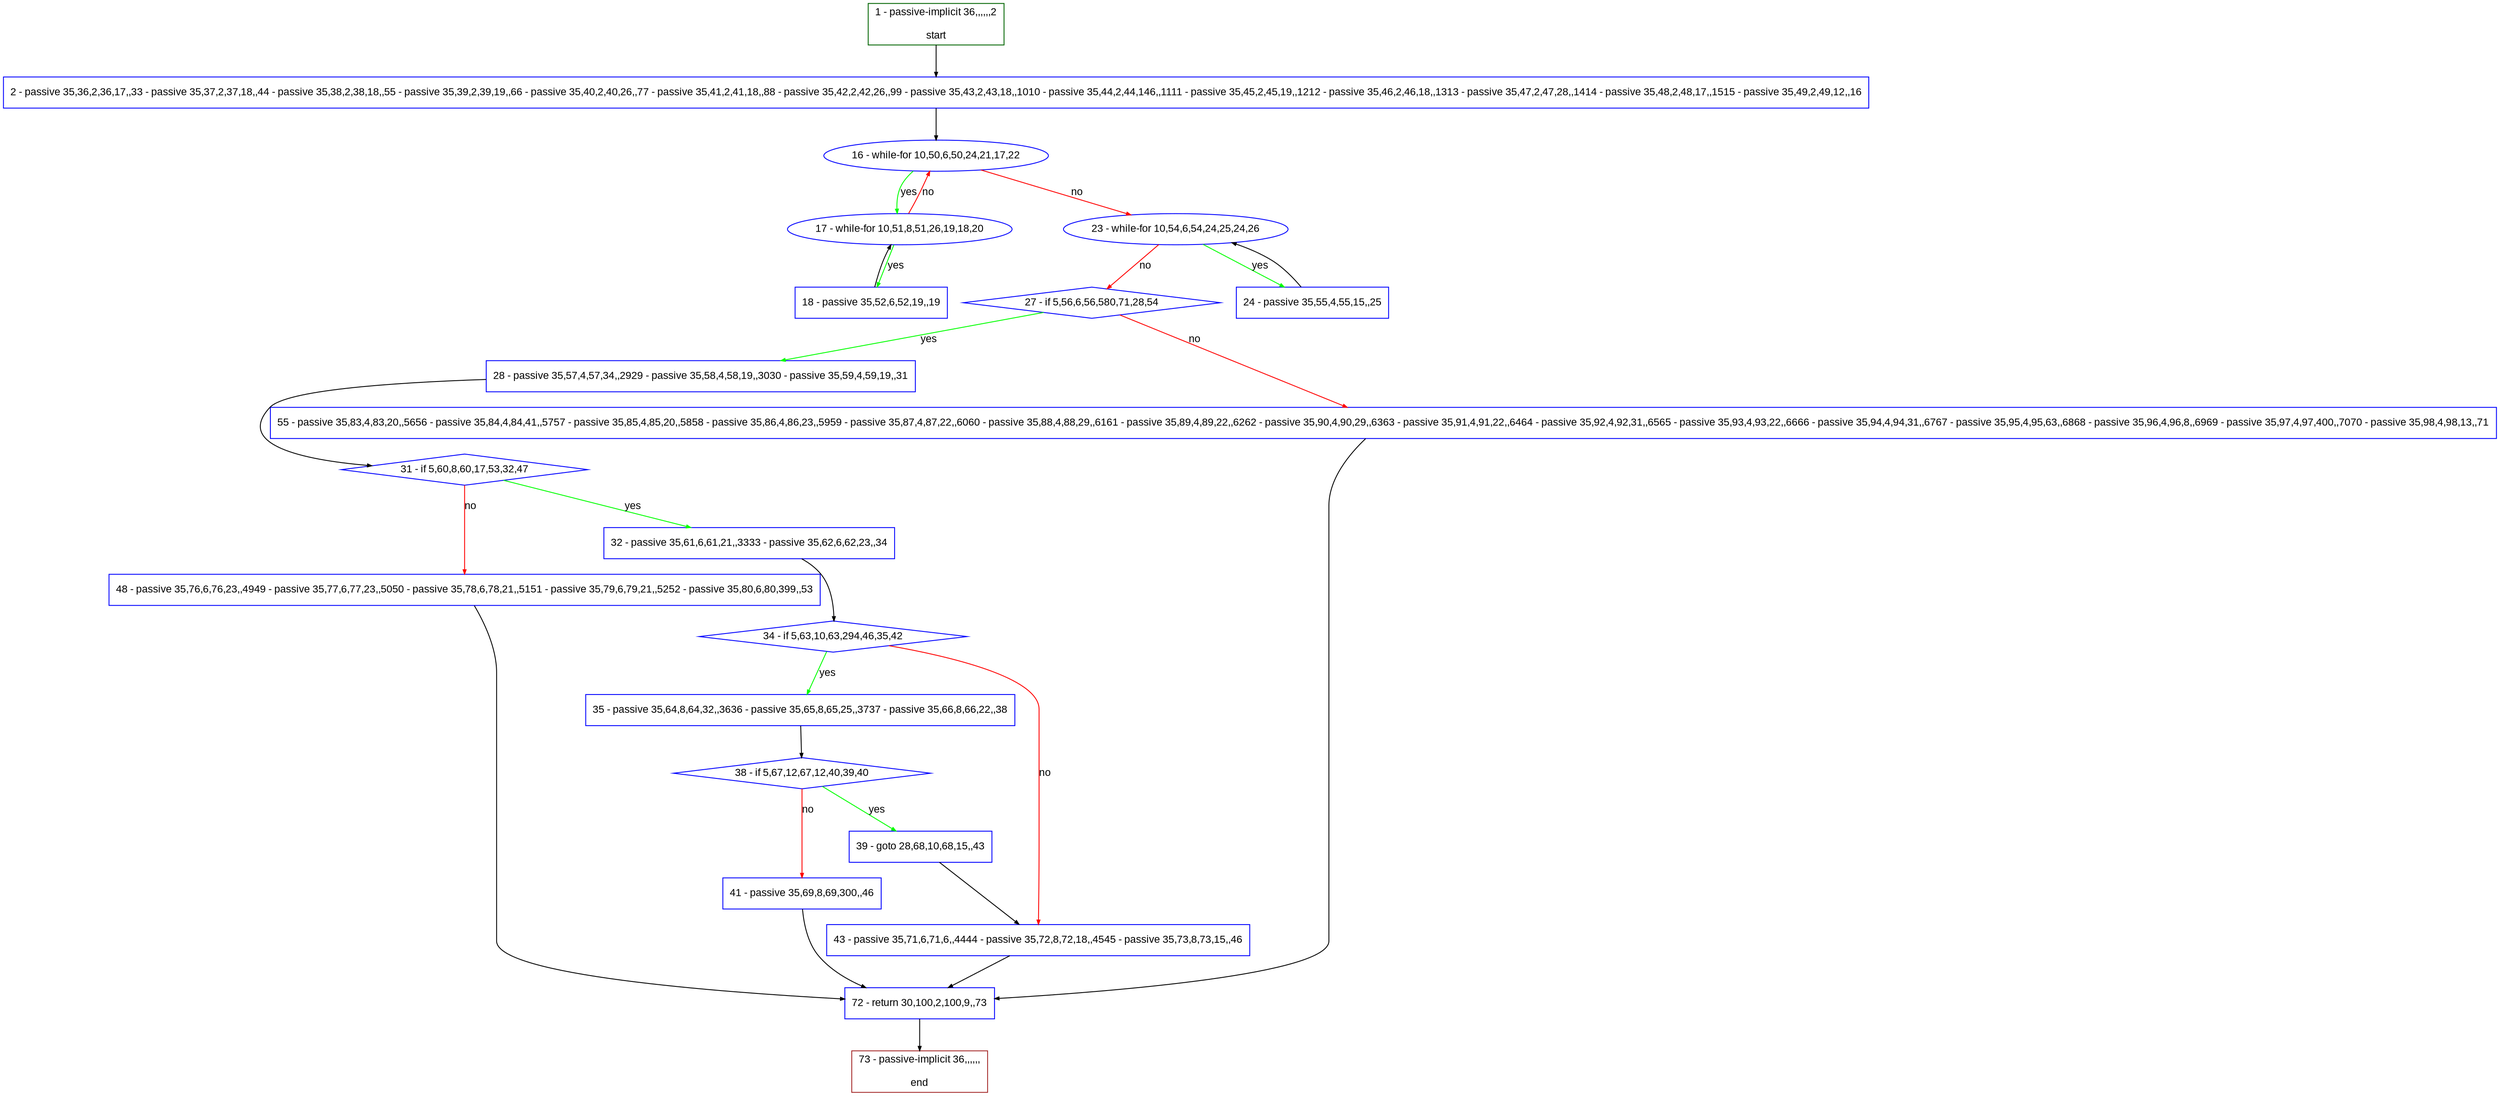 digraph "" {
  graph [pack="true", label="", fontsize="12", packmode="clust", fontname="Arial", fillcolor="#FFFFCC", bgcolor="white", style="rounded,filled", compound="true"];
  node [node_initialized="no", label="", color="grey", fontsize="12", fillcolor="white", fontname="Arial", style="filled", shape="rectangle", compound="true", fixedsize="false"];
  edge [fontcolor="black", arrowhead="normal", arrowtail="none", arrowsize="0.5", ltail="", label="", color="black", fontsize="12", lhead="", fontname="Arial", dir="forward", compound="true"];
  __N1 [label="2 - passive 35,36,2,36,17,,33 - passive 35,37,2,37,18,,44 - passive 35,38,2,38,18,,55 - passive 35,39,2,39,19,,66 - passive 35,40,2,40,26,,77 - passive 35,41,2,41,18,,88 - passive 35,42,2,42,26,,99 - passive 35,43,2,43,18,,1010 - passive 35,44,2,44,146,,1111 - passive 35,45,2,45,19,,1212 - passive 35,46,2,46,18,,1313 - passive 35,47,2,47,28,,1414 - passive 35,48,2,48,17,,1515 - passive 35,49,2,49,12,,16", color="#0000ff", fillcolor="#ffffff", style="filled", shape="box"];
  __N2 [label="1 - passive-implicit 36,,,,,,2\n\nstart", color="#006400", fillcolor="#ffffff", style="filled", shape="box"];
  __N3 [label="16 - while-for 10,50,6,50,24,21,17,22", color="#0000ff", fillcolor="#ffffff", style="filled", shape="oval"];
  __N4 [label="17 - while-for 10,51,8,51,26,19,18,20", color="#0000ff", fillcolor="#ffffff", style="filled", shape="oval"];
  __N5 [label="23 - while-for 10,54,6,54,24,25,24,26", color="#0000ff", fillcolor="#ffffff", style="filled", shape="oval"];
  __N6 [label="18 - passive 35,52,6,52,19,,19", color="#0000ff", fillcolor="#ffffff", style="filled", shape="box"];
  __N7 [label="24 - passive 35,55,4,55,15,,25", color="#0000ff", fillcolor="#ffffff", style="filled", shape="box"];
  __N8 [label="27 - if 5,56,6,56,580,71,28,54", color="#0000ff", fillcolor="#ffffff", style="filled", shape="diamond"];
  __N9 [label="28 - passive 35,57,4,57,34,,2929 - passive 35,58,4,58,19,,3030 - passive 35,59,4,59,19,,31", color="#0000ff", fillcolor="#ffffff", style="filled", shape="box"];
  __N10 [label="55 - passive 35,83,4,83,20,,5656 - passive 35,84,4,84,41,,5757 - passive 35,85,4,85,20,,5858 - passive 35,86,4,86,23,,5959 - passive 35,87,4,87,22,,6060 - passive 35,88,4,88,29,,6161 - passive 35,89,4,89,22,,6262 - passive 35,90,4,90,29,,6363 - passive 35,91,4,91,22,,6464 - passive 35,92,4,92,31,,6565 - passive 35,93,4,93,22,,6666 - passive 35,94,4,94,31,,6767 - passive 35,95,4,95,63,,6868 - passive 35,96,4,96,8,,6969 - passive 35,97,4,97,400,,7070 - passive 35,98,4,98,13,,71", color="#0000ff", fillcolor="#ffffff", style="filled", shape="box"];
  __N11 [label="31 - if 5,60,8,60,17,53,32,47", color="#0000ff", fillcolor="#ffffff", style="filled", shape="diamond"];
  __N12 [label="32 - passive 35,61,6,61,21,,3333 - passive 35,62,6,62,23,,34", color="#0000ff", fillcolor="#ffffff", style="filled", shape="box"];
  __N13 [label="48 - passive 35,76,6,76,23,,4949 - passive 35,77,6,77,23,,5050 - passive 35,78,6,78,21,,5151 - passive 35,79,6,79,21,,5252 - passive 35,80,6,80,399,,53", color="#0000ff", fillcolor="#ffffff", style="filled", shape="box"];
  __N14 [label="34 - if 5,63,10,63,294,46,35,42", color="#0000ff", fillcolor="#ffffff", style="filled", shape="diamond"];
  __N15 [label="35 - passive 35,64,8,64,32,,3636 - passive 35,65,8,65,25,,3737 - passive 35,66,8,66,22,,38", color="#0000ff", fillcolor="#ffffff", style="filled", shape="box"];
  __N16 [label="43 - passive 35,71,6,71,6,,4444 - passive 35,72,8,72,18,,4545 - passive 35,73,8,73,15,,46", color="#0000ff", fillcolor="#ffffff", style="filled", shape="box"];
  __N17 [label="38 - if 5,67,12,67,12,40,39,40", color="#0000ff", fillcolor="#ffffff", style="filled", shape="diamond"];
  __N18 [label="39 - goto 28,68,10,68,15,,43", color="#0000ff", fillcolor="#ffffff", style="filled", shape="box"];
  __N19 [label="41 - passive 35,69,8,69,300,,46", color="#0000ff", fillcolor="#ffffff", style="filled", shape="box"];
  __N20 [label="72 - return 30,100,2,100,9,,73", color="#0000ff", fillcolor="#ffffff", style="filled", shape="box"];
  __N21 [label="73 - passive-implicit 36,,,,,,\n\nend", color="#a52a2a", fillcolor="#ffffff", style="filled", shape="box"];
  __N2 -> __N1 [arrowhead="normal", arrowtail="none", color="#000000", label="", dir="forward"];
  __N1 -> __N3 [arrowhead="normal", arrowtail="none", color="#000000", label="", dir="forward"];
  __N3 -> __N4 [arrowhead="normal", arrowtail="none", color="#00ff00", label="yes", dir="forward"];
  __N4 -> __N3 [arrowhead="normal", arrowtail="none", color="#ff0000", label="no", dir="forward"];
  __N3 -> __N5 [arrowhead="normal", arrowtail="none", color="#ff0000", label="no", dir="forward"];
  __N4 -> __N6 [arrowhead="normal", arrowtail="none", color="#00ff00", label="yes", dir="forward"];
  __N6 -> __N4 [arrowhead="normal", arrowtail="none", color="#000000", label="", dir="forward"];
  __N5 -> __N7 [arrowhead="normal", arrowtail="none", color="#00ff00", label="yes", dir="forward"];
  __N7 -> __N5 [arrowhead="normal", arrowtail="none", color="#000000", label="", dir="forward"];
  __N5 -> __N8 [arrowhead="normal", arrowtail="none", color="#ff0000", label="no", dir="forward"];
  __N8 -> __N9 [arrowhead="normal", arrowtail="none", color="#00ff00", label="yes", dir="forward"];
  __N8 -> __N10 [arrowhead="normal", arrowtail="none", color="#ff0000", label="no", dir="forward"];
  __N9 -> __N11 [arrowhead="normal", arrowtail="none", color="#000000", label="", dir="forward"];
  __N11 -> __N12 [arrowhead="normal", arrowtail="none", color="#00ff00", label="yes", dir="forward"];
  __N11 -> __N13 [arrowhead="normal", arrowtail="none", color="#ff0000", label="no", dir="forward"];
  __N12 -> __N14 [arrowhead="normal", arrowtail="none", color="#000000", label="", dir="forward"];
  __N14 -> __N15 [arrowhead="normal", arrowtail="none", color="#00ff00", label="yes", dir="forward"];
  __N14 -> __N16 [arrowhead="normal", arrowtail="none", color="#ff0000", label="no", dir="forward"];
  __N15 -> __N17 [arrowhead="normal", arrowtail="none", color="#000000", label="", dir="forward"];
  __N17 -> __N18 [arrowhead="normal", arrowtail="none", color="#00ff00", label="yes", dir="forward"];
  __N17 -> __N19 [arrowhead="normal", arrowtail="none", color="#ff0000", label="no", dir="forward"];
  __N18 -> __N16 [arrowhead="normal", arrowtail="none", color="#000000", label="", dir="forward"];
  __N19 -> __N20 [arrowhead="normal", arrowtail="none", color="#000000", label="", dir="forward"];
  __N16 -> __N20 [arrowhead="normal", arrowtail="none", color="#000000", label="", dir="forward"];
  __N13 -> __N20 [arrowhead="normal", arrowtail="none", color="#000000", label="", dir="forward"];
  __N10 -> __N20 [arrowhead="normal", arrowtail="none", color="#000000", label="", dir="forward"];
  __N20 -> __N21 [arrowhead="normal", arrowtail="none", color="#000000", label="", dir="forward"];
}
